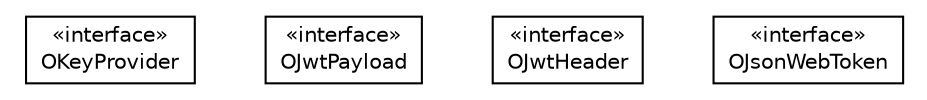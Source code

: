 #!/usr/local/bin/dot
#
# Class diagram 
# Generated by UMLGraph version R5_6-24-gf6e263 (http://www.umlgraph.org/)
#

digraph G {
	edge [fontname="Helvetica",fontsize=10,labelfontname="Helvetica",labelfontsize=10];
	node [fontname="Helvetica",fontsize=10,shape=plaintext];
	nodesep=0.25;
	ranksep=0.5;
	// com.orientechnologies.orient.core.metadata.security.jwt.OKeyProvider
	c95887 [label=<<table title="com.orientechnologies.orient.core.metadata.security.jwt.OKeyProvider" border="0" cellborder="1" cellspacing="0" cellpadding="2" port="p" href="./OKeyProvider.html">
		<tr><td><table border="0" cellspacing="0" cellpadding="1">
<tr><td align="center" balign="center"> &#171;interface&#187; </td></tr>
<tr><td align="center" balign="center"> OKeyProvider </td></tr>
		</table></td></tr>
		</table>>, URL="./OKeyProvider.html", fontname="Helvetica", fontcolor="black", fontsize=10.0];
	// com.orientechnologies.orient.core.metadata.security.jwt.OJwtPayload
	c95888 [label=<<table title="com.orientechnologies.orient.core.metadata.security.jwt.OJwtPayload" border="0" cellborder="1" cellspacing="0" cellpadding="2" port="p" href="./OJwtPayload.html">
		<tr><td><table border="0" cellspacing="0" cellpadding="1">
<tr><td align="center" balign="center"> &#171;interface&#187; </td></tr>
<tr><td align="center" balign="center"> OJwtPayload </td></tr>
		</table></td></tr>
		</table>>, URL="./OJwtPayload.html", fontname="Helvetica", fontcolor="black", fontsize=10.0];
	// com.orientechnologies.orient.core.metadata.security.jwt.OJwtHeader
	c95889 [label=<<table title="com.orientechnologies.orient.core.metadata.security.jwt.OJwtHeader" border="0" cellborder="1" cellspacing="0" cellpadding="2" port="p" href="./OJwtHeader.html">
		<tr><td><table border="0" cellspacing="0" cellpadding="1">
<tr><td align="center" balign="center"> &#171;interface&#187; </td></tr>
<tr><td align="center" balign="center"> OJwtHeader </td></tr>
		</table></td></tr>
		</table>>, URL="./OJwtHeader.html", fontname="Helvetica", fontcolor="black", fontsize=10.0];
	// com.orientechnologies.orient.core.metadata.security.jwt.OJsonWebToken
	c95890 [label=<<table title="com.orientechnologies.orient.core.metadata.security.jwt.OJsonWebToken" border="0" cellborder="1" cellspacing="0" cellpadding="2" port="p" href="./OJsonWebToken.html">
		<tr><td><table border="0" cellspacing="0" cellpadding="1">
<tr><td align="center" balign="center"> &#171;interface&#187; </td></tr>
<tr><td align="center" balign="center"> OJsonWebToken </td></tr>
		</table></td></tr>
		</table>>, URL="./OJsonWebToken.html", fontname="Helvetica", fontcolor="black", fontsize=10.0];
}

